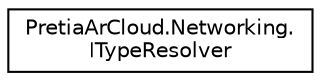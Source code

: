 digraph "Graphical Class Hierarchy"
{
 // LATEX_PDF_SIZE
  edge [fontname="Helvetica",fontsize="10",labelfontname="Helvetica",labelfontsize="10"];
  node [fontname="Helvetica",fontsize="10",shape=record];
  rankdir="LR";
  Node0 [label="PretiaArCloud.Networking.\lITypeResolver",height=0.2,width=0.4,color="black", fillcolor="white", style="filled",URL="$interfacePretiaArCloud_1_1Networking_1_1ITypeResolver.html",tooltip=" "];
}

